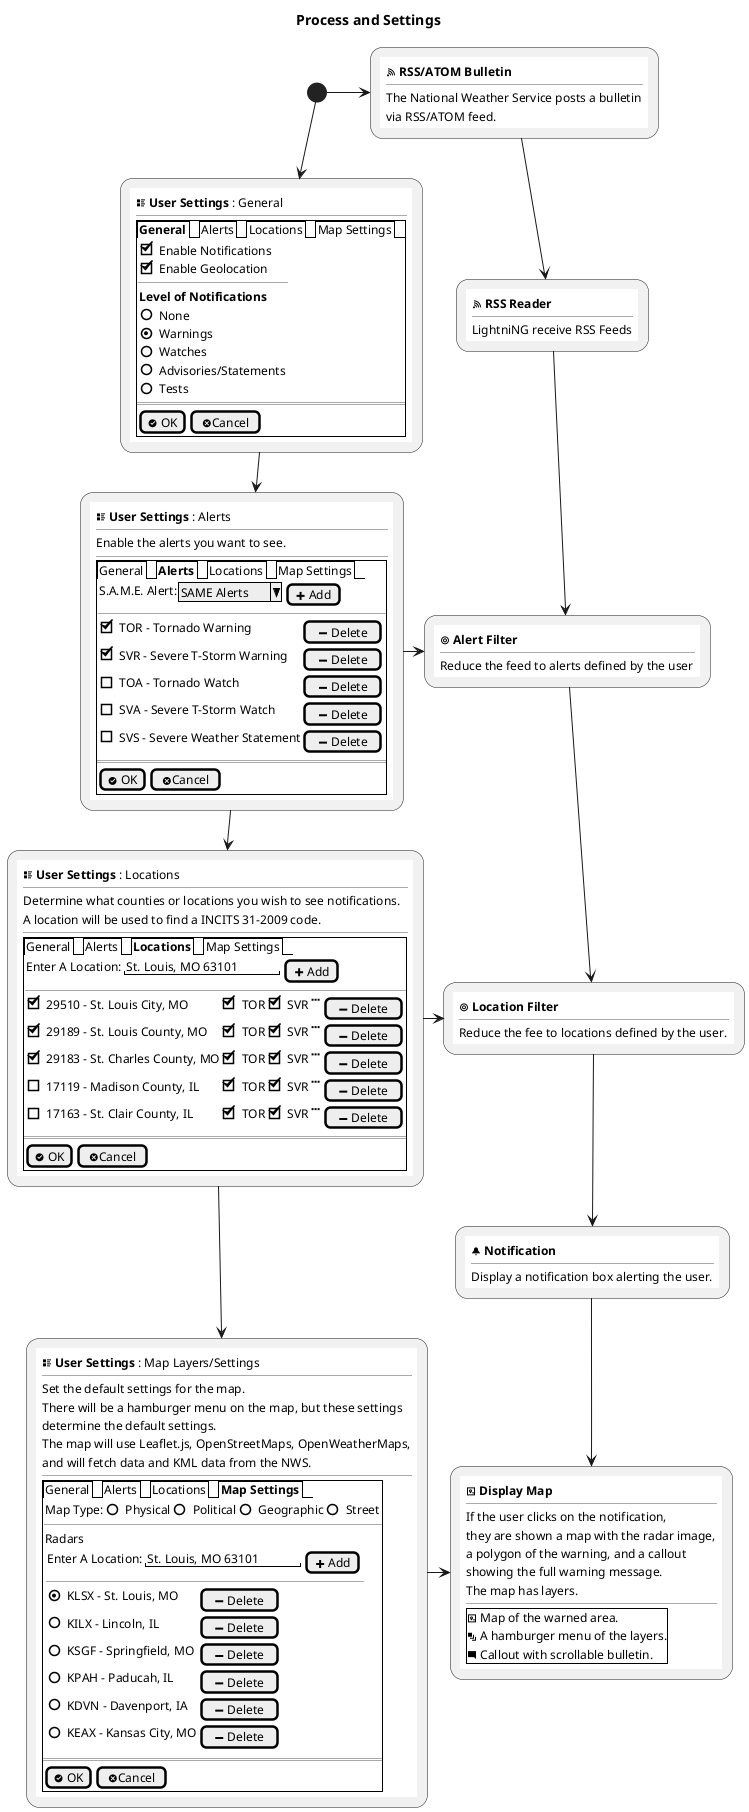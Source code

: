 @startuml

title  Process and Settings

(*) -right-> "{{
    salt
    {
        <&rss> <b>RSS/ATOM Bulletin</b>
        ---
        The National Weather Service posts a bulletin
        via RSS/ATOM feed.
    }
}}" as NWS

(*) -down-> "{{
    salt
    {
        <&list-rich> <b>User Settings</b> : General
        ---
        {+
            {/ <b>General</b> | Alerts | Locations | Map Settings }
            {
                {
                    [X] Enable Notifications
                    [X] Enable Geolocation
                }
                ---
                {
                    <b>Level of Notifications</b>
                    ( ) None
                    (X) Warnings
                    ( ) Watches
                    ( ) Advisories/Statements
                    ( ) Tests
                }
            }
            ===
            {
                [<&circle-check> OK] | [<&circle-x>Cancel]
            } 
        }
    }

}}" as UserSettings

NWS --> "{{
    salt 
    {
        <&rss> <b>RSS Reader</b>
        ---
        LightniNG receive RSS Feeds
    }
}}" as RSSReader

RSSReader --> "{{
    salt
    {
        <&target> <b>Alert Filter</b>
        ---
        Reduce the feed to alerts defined by the user
    }
}}" as AlertFilter

UserSettings -down-> "{{
    salt
    {
        <&list-rich> <b>User Settings</b> : Alerts
        ---
        Enable the alerts you want to see.
        ---
        {+
            {/ General | <b>Alerts</b> | Locations | Map Settings }
            {
                {
                    S.A.M.E. Alert: | ^SAME Alerts^ | [<&plus> Add]
                }
                ---
                {
                    [X] TOR - Tornado Warning          | [<&minus> Delete] 
                    [X] SVR - Severe T-Storm Warning   | [<&minus> Delete]
                    [ ] TOA - Tornado Watch            | [<&minus> Delete]
                    [ ] SVA - Severe T-Storm Watch     | [<&minus> Delete]
                    [ ] SVS - Severe Weather Statement | [<&minus> Delete]

                }
            }
            ===
            {
                [<&circle-check> OK] | [<&circle-x>Cancel]
            } 
        }
    }
}}" as UserAlerts

UserAlerts -right-> AlertFilter

AlertFilter --> "{{
    salt
    {
        <&target> <b>Location Filter</b>
        ---
        Reduce the fee to locations defined by the user.
    }
}}" as LocationFilter

LocationFilter --> "{{
    salt
    {
        <&bell> <b>Notification</b>
        ---
        Display a notification box alerting the user.
    }
}}" as Notification

UserAlerts -down-> "{{
    salt
    {
        <&list-rich> <b>User Settings</b> : Locations
        ---
        Determine what counties or locations you wish to see notifications.
        A location will be used to find a INCITS 31-2009 code.
        ---
        {+
            {/ General | Alerts | <b>Locations</b> | Map Settings }
            {
                {
                    Enter A Location: | "St. Louis, MO 63101" | [<&plus> Add]
                }
                ---
                {
                    [X] 29510 - St. Louis City, MO       | [X] TOR | [X] SVR | <&ellipses> | [<&minus> Delete] 
                    [X] 29189 - St. Louis County, MO     | [X] TOR | [X] SVR | <&ellipses> | [<&minus> Delete]
                    [X] 29183 - St. Charles County, MO   | [X] TOR | [X] SVR | <&ellipses> | [<&minus> Delete]
                    [ ] 17119 - Madison County, IL       | [X] TOR | [X] SVR | <&ellipses> | [<&minus> Delete]
                    [ ] 17163 - St. Clair County, IL     | [X] TOR | [X] SVR | <&ellipses> | [<&minus> Delete]
                }
            }
            ===
            {
                [<&circle-check> OK] | [<&circle-x>Cancel]
            } 
        }
    }
}}" as UserLocations

UserLocations -right-> LocationFilter


Notification --> "{{
    salt
    {
        <&map> <b>Display Map</b>
        ---
        If the user clicks on the notification,
        they are shown a map with the radar image, 
        a polygon of the warning, and a callout
        showing the full warning message.
        The map has layers.
        ---
        {+
            <&map> Map of the warned area.
            <&layers> A hamburger menu of the layers.
            <&comment-square> Callout with scrollable bulletin.
        }
    }
}}" as Map


UserLocations -down-> "{{
    salt
    {
        <&list-rich> <b>User Settings</b> : Map Layers/Settings
        ---
        Set the default settings for the map.
        There will be a hamburger menu on the map, but these settings
        determine the default settings.
        The map will use Leaflet.js, OpenStreetMaps, OpenWeatherMaps,
        and will fetch data and KML data from the NWS.
        ---
        {+
            {/ General | Alerts | Locations | <b>Map Settings</b> }
            {
                {
                    Map Type: | ( ) Physical | ( ) Political | ( ) Geographic | ( ) Street
                }
                ---
                {
                    Radars
                    {
                        {
                            Enter A Location: | "St. Louis, MO 63101" | [<&plus> Add]
                        }
                        ---
                        {
                            (X) KLSX - St. Louis, MO    | [<&minus> Delete] 
                            ( ) KILX - Lincoln, IL      | [<&minus> Delete]
                            ( ) KSGF - Springfield, MO  | [<&minus> Delete]
                            ( ) KPAH - Paducah, IL      | [<&minus> Delete]
                            ( ) KDVN - Davenport, IA    | [<&minus> Delete]
                            ( ) KEAX - Kansas City, MO  | [<&minus> Delete]
                        }
                    }
                }
            }
            ===
            {
                [<&circle-check> OK] | [<&circle-x>Cancel]
            } 
        }
    }
}}" as UserMap

UserMap -right-> Map


@enduml